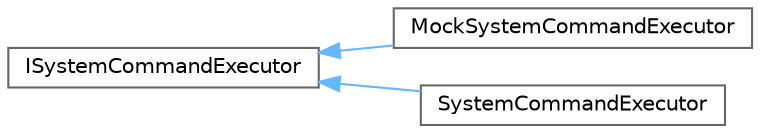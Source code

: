 digraph "Graphical Class Hierarchy"
{
 // LATEX_PDF_SIZE
  bgcolor="transparent";
  edge [fontname=Helvetica,fontsize=10,labelfontname=Helvetica,labelfontsize=10];
  node [fontname=Helvetica,fontsize=10,shape=box,height=0.2,width=0.4];
  rankdir="LR";
  Node0 [id="Node000000",label="ISystemCommandExecutor",height=0.2,width=0.4,color="grey40", fillcolor="white", style="filled",URL="$classISystemCommandExecutor.html",tooltip="Interface for executing system commands and reading files."];
  Node0 -> Node1 [id="edge15_Node000000_Node000001",dir="back",color="steelblue1",style="solid",tooltip=" "];
  Node1 [id="Node000001",label="MockSystemCommandExecutor",height=0.2,width=0.4,color="grey40", fillcolor="white", style="filled",URL="$classMockSystemCommandExecutor.html",tooltip="Class to emulate the behavior of the SystemCommandExecutor class."];
  Node0 -> Node2 [id="edge16_Node000000_Node000002",dir="back",color="steelblue1",style="solid",tooltip=" "];
  Node2 [id="Node000002",label="SystemCommandExecutor",height=0.2,width=0.4,color="grey40", fillcolor="white", style="filled",URL="$classSystemCommandExecutor.html",tooltip="Class that executes system commands and reads files."];
}
